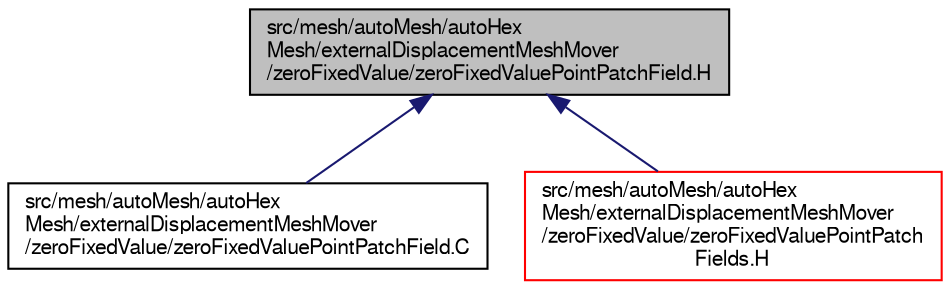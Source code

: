 digraph "src/mesh/autoMesh/autoHexMesh/externalDisplacementMeshMover/zeroFixedValue/zeroFixedValuePointPatchField.H"
{
  bgcolor="transparent";
  edge [fontname="FreeSans",fontsize="10",labelfontname="FreeSans",labelfontsize="10"];
  node [fontname="FreeSans",fontsize="10",shape=record];
  Node143 [label="src/mesh/autoMesh/autoHex\lMesh/externalDisplacementMeshMover\l/zeroFixedValue/zeroFixedValuePointPatchField.H",height=0.2,width=0.4,color="black", fillcolor="grey75", style="filled", fontcolor="black"];
  Node143 -> Node144 [dir="back",color="midnightblue",fontsize="10",style="solid",fontname="FreeSans"];
  Node144 [label="src/mesh/autoMesh/autoHex\lMesh/externalDisplacementMeshMover\l/zeroFixedValue/zeroFixedValuePointPatchField.C",height=0.2,width=0.4,color="black",URL="$a06905.html"];
  Node143 -> Node145 [dir="back",color="midnightblue",fontsize="10",style="solid",fontname="FreeSans"];
  Node145 [label="src/mesh/autoMesh/autoHex\lMesh/externalDisplacementMeshMover\l/zeroFixedValue/zeroFixedValuePointPatch\lFields.H",height=0.2,width=0.4,color="red",URL="$a06914.html"];
}
